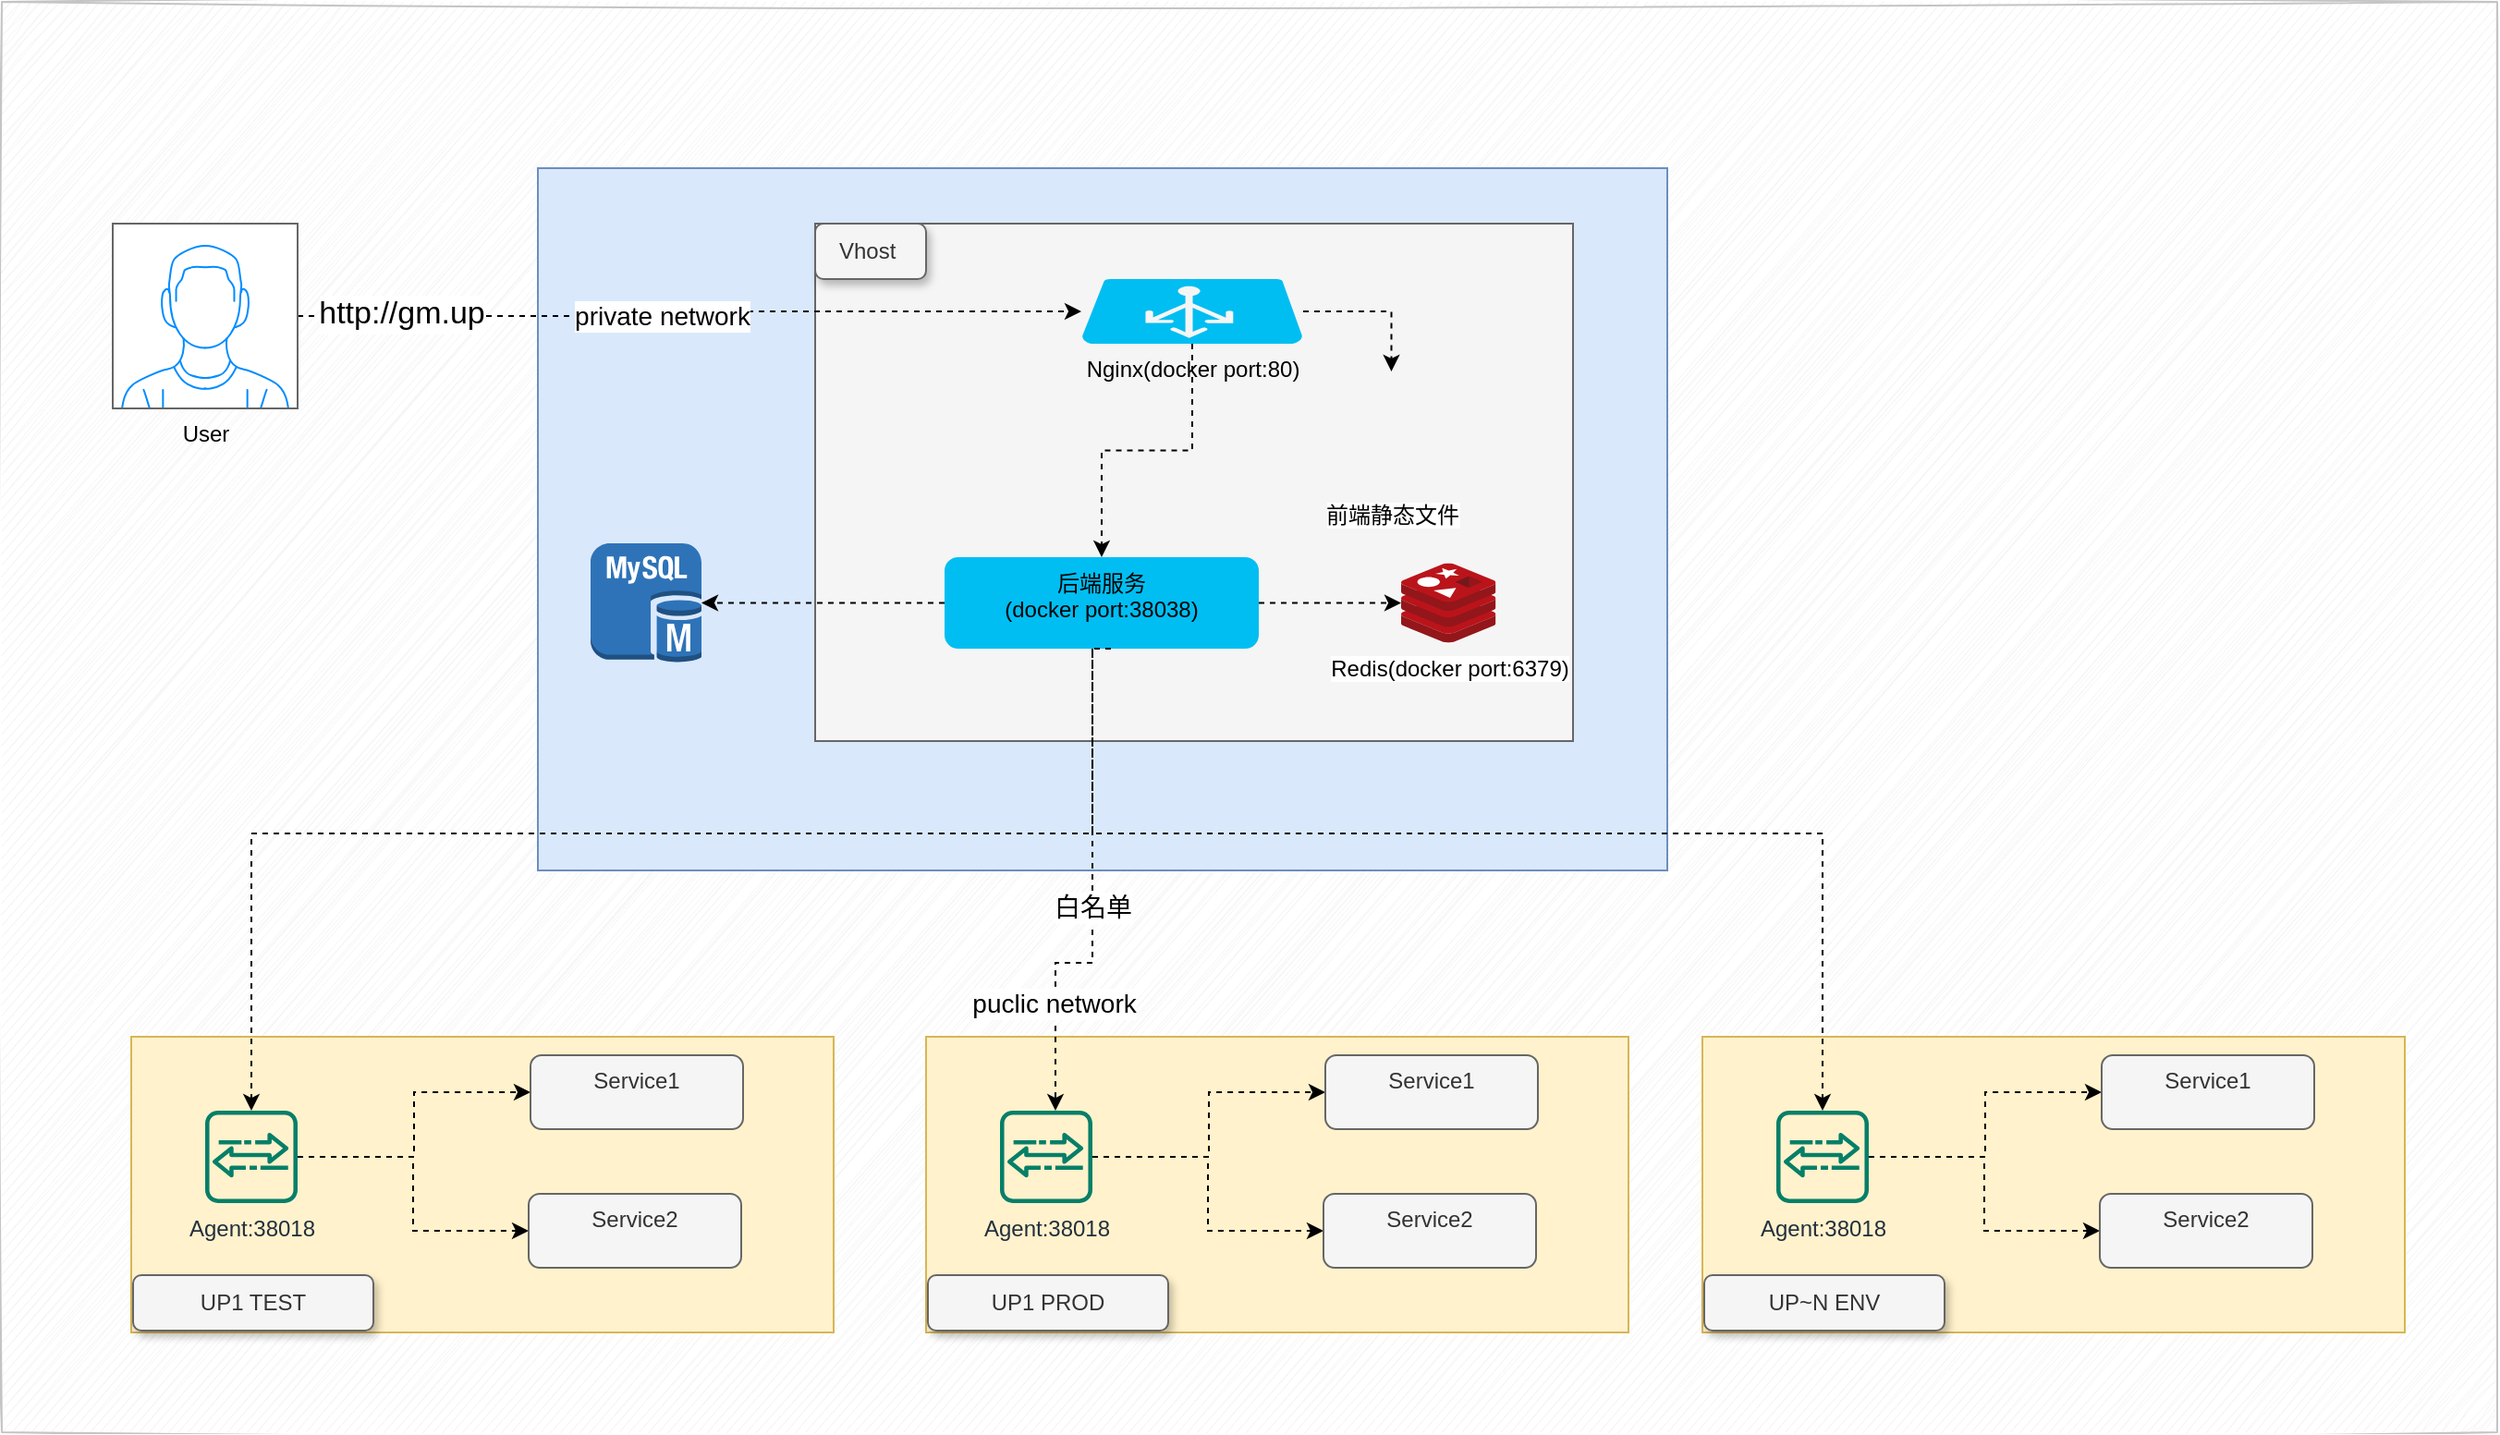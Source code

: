 <mxfile version="20.8.5" type="github">
  <diagram id="mAwPywy2Z5beJabGR0Ek" name="第 1 页">
    <mxGraphModel dx="1434" dy="1933" grid="1" gridSize="10" guides="1" tooltips="1" connect="1" arrows="1" fold="1" page="1" pageScale="1" pageWidth="827" pageHeight="1169" math="0" shadow="0">
      <root>
        <mxCell id="0" />
        <mxCell id="1" parent="0" />
        <mxCell id="RVYkzMDDN3Z4zyVPG27h-75" value="" style="rounded=0;whiteSpace=wrap;html=1;fontSize=14;fillColor=#f5f5f5;fontColor=#333333;strokeColor=#C4C4C4;sketch=1;curveFitting=1;jiggle=2;" vertex="1" parent="1">
          <mxGeometry x="70" y="-610" width="1350" height="774" as="geometry" />
        </mxCell>
        <mxCell id="RVYkzMDDN3Z4zyVPG27h-36" value="" style="rounded=0;whiteSpace=wrap;html=1;fillColor=#dae8fc;strokeColor=#6c8ebf;" vertex="1" parent="1">
          <mxGeometry x="360" y="-520" width="611" height="380" as="geometry" />
        </mxCell>
        <mxCell id="RVYkzMDDN3Z4zyVPG27h-3" value="" style="rounded=0;whiteSpace=wrap;html=1;fillColor=#f5f5f5;strokeColor=#666666;fontColor=#333333;" vertex="1" parent="1">
          <mxGeometry x="510" y="-490" width="410" height="280" as="geometry" />
        </mxCell>
        <mxCell id="RVYkzMDDN3Z4zyVPG27h-24" value="" style="edgeStyle=orthogonalEdgeStyle;rounded=0;orthogonalLoop=1;jettySize=auto;html=1;dashed=1;" edge="1" parent="1" source="RVYkzMDDN3Z4zyVPG27h-5" target="RVYkzMDDN3Z4zyVPG27h-23">
          <mxGeometry relative="1" as="geometry" />
        </mxCell>
        <mxCell id="RVYkzMDDN3Z4zyVPG27h-34" style="edgeStyle=orthogonalEdgeStyle;rounded=0;orthogonalLoop=1;jettySize=auto;html=1;dashed=1;" edge="1" parent="1" source="RVYkzMDDN3Z4zyVPG27h-5" target="RVYkzMDDN3Z4zyVPG27h-33">
          <mxGeometry relative="1" as="geometry" />
        </mxCell>
        <mxCell id="RVYkzMDDN3Z4zyVPG27h-5" value="Nginx(docker port:80)" style="verticalLabelPosition=bottom;html=1;verticalAlign=top;align=center;strokeColor=none;fillColor=#00BEF2;shape=mxgraph.azure.azure_load_balancer;shadow=0;" vertex="1" parent="1">
          <mxGeometry x="654" y="-460" width="120" height="35" as="geometry" />
        </mxCell>
        <mxCell id="RVYkzMDDN3Z4zyVPG27h-10" value="Redis(docker port:6379)" style="sketch=0;aspect=fixed;html=1;points=[];align=center;image;fontSize=12;image=img/lib/mscae/Cache_Redis_Product.svg;" vertex="1" parent="1">
          <mxGeometry x="827" y="-306.25" width="51.19" height="43" as="geometry" />
        </mxCell>
        <mxCell id="RVYkzMDDN3Z4zyVPG27h-25" style="edgeStyle=orthogonalEdgeStyle;rounded=0;orthogonalLoop=1;jettySize=auto;html=1;dashed=1;" edge="1" parent="1" source="RVYkzMDDN3Z4zyVPG27h-23" target="RVYkzMDDN3Z4zyVPG27h-10">
          <mxGeometry relative="1" as="geometry" />
        </mxCell>
        <mxCell id="RVYkzMDDN3Z4zyVPG27h-35" style="edgeStyle=orthogonalEdgeStyle;rounded=0;orthogonalLoop=1;jettySize=auto;html=1;dashed=1;" edge="1" parent="1" source="RVYkzMDDN3Z4zyVPG27h-23" target="RVYkzMDDN3Z4zyVPG27h-27">
          <mxGeometry relative="1" as="geometry" />
        </mxCell>
        <mxCell id="RVYkzMDDN3Z4zyVPG27h-23" value="&lt;div style=&quot;&quot;&gt;&lt;span style=&quot;background-color: initial;&quot;&gt;后端服务&lt;/span&gt;&lt;/div&gt;&lt;div style=&quot;&quot;&gt;(docker port:&lt;span style=&quot;background-color: initial; text-align: left;&quot;&gt;38038&lt;/span&gt;&lt;span style=&quot;background-color: initial;&quot;&gt;)&lt;/span&gt;&lt;/div&gt;" style="whiteSpace=wrap;html=1;verticalAlign=top;fillColor=#00BEF2;strokeColor=none;align=center;rounded=1;" vertex="1" parent="1">
          <mxGeometry x="580" y="-309.5" width="170" height="49.5" as="geometry" />
        </mxCell>
        <mxCell id="RVYkzMDDN3Z4zyVPG27h-26" value="Vhost&amp;nbsp;" style="text;html=1;strokeColor=#666666;fillColor=#f5f5f5;align=center;verticalAlign=middle;whiteSpace=wrap;rounded=1;fontColor=#333333;glass=0;shadow=1;" vertex="1" parent="1">
          <mxGeometry x="510" y="-490" width="60" height="30" as="geometry" />
        </mxCell>
        <mxCell id="RVYkzMDDN3Z4zyVPG27h-27" value="" style="outlineConnect=0;dashed=0;verticalLabelPosition=bottom;verticalAlign=top;align=center;html=1;shape=mxgraph.aws3.mysql_db_instance;fillColor=#2E73B8;gradientColor=none;" vertex="1" parent="1">
          <mxGeometry x="388.5" y="-317" width="60" height="64.5" as="geometry" />
        </mxCell>
        <mxCell id="RVYkzMDDN3Z4zyVPG27h-33" value="前端静态文件" style="shape=image;html=1;verticalAlign=top;verticalLabelPosition=bottom;labelBackgroundColor=#ffffff;imageAspect=0;aspect=fixed;image=https://cdn2.iconfinder.com/data/icons/boxicons-solid-vol-2/24/bxs-file-html-128.png" vertex="1" parent="1">
          <mxGeometry x="790" y="-410" width="63.5" height="63.5" as="geometry" />
        </mxCell>
        <mxCell id="RVYkzMDDN3Z4zyVPG27h-38" value="" style="rounded=0;whiteSpace=wrap;html=1;fillColor=#fff2cc;strokeColor=#d6b656;" vertex="1" parent="1">
          <mxGeometry x="140" y="-50" width="380" height="160" as="geometry" />
        </mxCell>
        <mxCell id="RVYkzMDDN3Z4zyVPG27h-39" value="UP1 TEST" style="text;html=1;strokeColor=#666666;fillColor=#f5f5f5;align=center;verticalAlign=middle;whiteSpace=wrap;rounded=1;fontColor=#333333;shadow=1;" vertex="1" parent="1">
          <mxGeometry x="141" y="79" width="130" height="30" as="geometry" />
        </mxCell>
        <mxCell id="RVYkzMDDN3Z4zyVPG27h-44" style="edgeStyle=orthogonalEdgeStyle;rounded=0;orthogonalLoop=1;jettySize=auto;html=1;dashed=1;" edge="1" parent="1" source="RVYkzMDDN3Z4zyVPG27h-40" target="RVYkzMDDN3Z4zyVPG27h-43">
          <mxGeometry relative="1" as="geometry" />
        </mxCell>
        <mxCell id="RVYkzMDDN3Z4zyVPG27h-46" style="edgeStyle=orthogonalEdgeStyle;rounded=0;orthogonalLoop=1;jettySize=auto;html=1;entryX=0;entryY=0.5;entryDx=0;entryDy=0;dashed=1;" edge="1" parent="1" source="RVYkzMDDN3Z4zyVPG27h-40" target="RVYkzMDDN3Z4zyVPG27h-45">
          <mxGeometry relative="1" as="geometry" />
        </mxCell>
        <mxCell id="RVYkzMDDN3Z4zyVPG27h-40" value="Agent:38018" style="sketch=0;outlineConnect=0;fontColor=#232F3E;gradientColor=none;fillColor=#067F68;strokeColor=none;dashed=0;verticalLabelPosition=bottom;verticalAlign=top;align=center;html=1;fontSize=12;fontStyle=0;aspect=fixed;shape=mxgraph.aws4.agent2;" vertex="1" parent="1">
          <mxGeometry x="180" y="-10" width="50" height="50" as="geometry" />
        </mxCell>
        <mxCell id="RVYkzMDDN3Z4zyVPG27h-41" style="edgeStyle=orthogonalEdgeStyle;rounded=0;orthogonalLoop=1;jettySize=auto;html=1;dashed=1;" edge="1" parent="1" source="RVYkzMDDN3Z4zyVPG27h-23" target="RVYkzMDDN3Z4zyVPG27h-40">
          <mxGeometry relative="1" as="geometry">
            <Array as="points">
              <mxPoint x="660" y="-160" />
              <mxPoint x="205" y="-160" />
            </Array>
          </mxGeometry>
        </mxCell>
        <mxCell id="RVYkzMDDN3Z4zyVPG27h-43" value="Service1" style="whiteSpace=wrap;html=1;verticalAlign=top;fillColor=#f5f5f5;strokeColor=#666666;align=center;fontColor=#333333;rounded=1;" vertex="1" parent="1">
          <mxGeometry x="356" y="-40" width="115" height="40" as="geometry" />
        </mxCell>
        <mxCell id="RVYkzMDDN3Z4zyVPG27h-45" value="Service2" style="whiteSpace=wrap;html=1;verticalAlign=top;fillColor=#f5f5f5;strokeColor=#666666;align=center;fontColor=#333333;rounded=1;" vertex="1" parent="1">
          <mxGeometry x="355" y="35" width="115" height="40" as="geometry" />
        </mxCell>
        <mxCell id="RVYkzMDDN3Z4zyVPG27h-48" value="" style="rounded=0;whiteSpace=wrap;html=1;fillColor=#fff2cc;strokeColor=#d6b656;" vertex="1" parent="1">
          <mxGeometry x="570" y="-50" width="380" height="160" as="geometry" />
        </mxCell>
        <mxCell id="RVYkzMDDN3Z4zyVPG27h-49" value="UP1 PROD" style="text;html=1;strokeColor=#666666;fillColor=#f5f5f5;align=center;verticalAlign=middle;whiteSpace=wrap;rounded=1;fontColor=#333333;shadow=1;" vertex="1" parent="1">
          <mxGeometry x="571" y="79" width="130" height="30" as="geometry" />
        </mxCell>
        <mxCell id="RVYkzMDDN3Z4zyVPG27h-50" style="edgeStyle=orthogonalEdgeStyle;rounded=0;orthogonalLoop=1;jettySize=auto;html=1;dashed=1;" edge="1" parent="1" source="RVYkzMDDN3Z4zyVPG27h-52" target="RVYkzMDDN3Z4zyVPG27h-53">
          <mxGeometry relative="1" as="geometry" />
        </mxCell>
        <mxCell id="RVYkzMDDN3Z4zyVPG27h-51" style="edgeStyle=orthogonalEdgeStyle;rounded=0;orthogonalLoop=1;jettySize=auto;html=1;entryX=0;entryY=0.5;entryDx=0;entryDy=0;dashed=1;" edge="1" parent="1" source="RVYkzMDDN3Z4zyVPG27h-52" target="RVYkzMDDN3Z4zyVPG27h-54">
          <mxGeometry relative="1" as="geometry" />
        </mxCell>
        <mxCell id="RVYkzMDDN3Z4zyVPG27h-52" value="Agent:38018" style="sketch=0;outlineConnect=0;fontColor=#232F3E;gradientColor=none;fillColor=#067F68;strokeColor=none;dashed=0;verticalLabelPosition=bottom;verticalAlign=top;align=center;html=1;fontSize=12;fontStyle=0;aspect=fixed;shape=mxgraph.aws4.agent2;" vertex="1" parent="1">
          <mxGeometry x="610" y="-10" width="50" height="50" as="geometry" />
        </mxCell>
        <mxCell id="RVYkzMDDN3Z4zyVPG27h-53" value="Service1" style="whiteSpace=wrap;html=1;verticalAlign=top;fillColor=#f5f5f5;strokeColor=#666666;align=center;fontColor=#333333;rounded=1;" vertex="1" parent="1">
          <mxGeometry x="786" y="-40" width="115" height="40" as="geometry" />
        </mxCell>
        <mxCell id="RVYkzMDDN3Z4zyVPG27h-54" value="Service2" style="whiteSpace=wrap;html=1;verticalAlign=top;fillColor=#f5f5f5;strokeColor=#666666;align=center;fontColor=#333333;rounded=1;" vertex="1" parent="1">
          <mxGeometry x="785" y="35" width="115" height="40" as="geometry" />
        </mxCell>
        <mxCell id="RVYkzMDDN3Z4zyVPG27h-55" value="" style="rounded=0;whiteSpace=wrap;html=1;fillColor=#fff2cc;strokeColor=#d6b656;" vertex="1" parent="1">
          <mxGeometry x="990" y="-50" width="380" height="160" as="geometry" />
        </mxCell>
        <mxCell id="RVYkzMDDN3Z4zyVPG27h-56" value="UP~N ENV" style="text;html=1;strokeColor=#666666;fillColor=#f5f5f5;align=center;verticalAlign=middle;whiteSpace=wrap;rounded=1;fontColor=#333333;shadow=1;" vertex="1" parent="1">
          <mxGeometry x="991" y="79" width="130" height="30" as="geometry" />
        </mxCell>
        <mxCell id="RVYkzMDDN3Z4zyVPG27h-57" style="edgeStyle=orthogonalEdgeStyle;rounded=0;orthogonalLoop=1;jettySize=auto;html=1;dashed=1;" edge="1" parent="1" source="RVYkzMDDN3Z4zyVPG27h-59" target="RVYkzMDDN3Z4zyVPG27h-60">
          <mxGeometry relative="1" as="geometry" />
        </mxCell>
        <mxCell id="RVYkzMDDN3Z4zyVPG27h-58" style="edgeStyle=orthogonalEdgeStyle;rounded=0;orthogonalLoop=1;jettySize=auto;html=1;entryX=0;entryY=0.5;entryDx=0;entryDy=0;dashed=1;" edge="1" parent="1" source="RVYkzMDDN3Z4zyVPG27h-59" target="RVYkzMDDN3Z4zyVPG27h-61">
          <mxGeometry relative="1" as="geometry" />
        </mxCell>
        <mxCell id="RVYkzMDDN3Z4zyVPG27h-59" value="Agent:38018" style="sketch=0;outlineConnect=0;fontColor=#232F3E;gradientColor=none;fillColor=#067F68;strokeColor=none;dashed=0;verticalLabelPosition=bottom;verticalAlign=top;align=center;html=1;fontSize=12;fontStyle=0;aspect=fixed;shape=mxgraph.aws4.agent2;" vertex="1" parent="1">
          <mxGeometry x="1030" y="-10" width="50" height="50" as="geometry" />
        </mxCell>
        <mxCell id="RVYkzMDDN3Z4zyVPG27h-60" value="Service1" style="whiteSpace=wrap;html=1;verticalAlign=top;fillColor=#f5f5f5;strokeColor=#666666;align=center;fontColor=#333333;rounded=1;" vertex="1" parent="1">
          <mxGeometry x="1206" y="-40" width="115" height="40" as="geometry" />
        </mxCell>
        <mxCell id="RVYkzMDDN3Z4zyVPG27h-61" value="Service2" style="whiteSpace=wrap;html=1;verticalAlign=top;fillColor=#f5f5f5;strokeColor=#666666;align=center;fontColor=#333333;rounded=1;" vertex="1" parent="1">
          <mxGeometry x="1205" y="35" width="115" height="40" as="geometry" />
        </mxCell>
        <mxCell id="RVYkzMDDN3Z4zyVPG27h-63" style="edgeStyle=orthogonalEdgeStyle;rounded=0;orthogonalLoop=1;jettySize=auto;html=1;dashed=1;" edge="1" parent="1">
          <mxGeometry relative="1" as="geometry">
            <mxPoint x="670" y="-260" as="sourcePoint" />
            <mxPoint x="640" y="-9.965" as="targetPoint" />
            <Array as="points">
              <mxPoint x="660" y="-260" />
              <mxPoint x="660" y="-90" />
              <mxPoint x="640" y="-90" />
            </Array>
          </mxGeometry>
        </mxCell>
        <mxCell id="RVYkzMDDN3Z4zyVPG27h-72" value="puclic network" style="edgeLabel;html=1;align=center;verticalAlign=middle;resizable=0;points=[];fontSize=14;" vertex="1" connectable="0" parent="RVYkzMDDN3Z4zyVPG27h-63">
          <mxGeometry x="0.586" y="-1" relative="1" as="geometry">
            <mxPoint as="offset" />
          </mxGeometry>
        </mxCell>
        <mxCell id="RVYkzMDDN3Z4zyVPG27h-65" style="edgeStyle=orthogonalEdgeStyle;rounded=0;orthogonalLoop=1;jettySize=auto;html=1;dashed=1;" edge="1" parent="1" source="RVYkzMDDN3Z4zyVPG27h-23" target="RVYkzMDDN3Z4zyVPG27h-59">
          <mxGeometry relative="1" as="geometry">
            <Array as="points">
              <mxPoint x="660" y="-160" />
              <mxPoint x="1055" y="-160" />
            </Array>
          </mxGeometry>
        </mxCell>
        <mxCell id="RVYkzMDDN3Z4zyVPG27h-77" value="白名单" style="edgeLabel;html=1;align=center;verticalAlign=middle;resizable=0;points=[];fontSize=14;" vertex="1" connectable="0" parent="RVYkzMDDN3Z4zyVPG27h-65">
          <mxGeometry x="-0.702" y="4" relative="1" as="geometry">
            <mxPoint x="-4" y="44" as="offset" />
          </mxGeometry>
        </mxCell>
        <mxCell id="RVYkzMDDN3Z4zyVPG27h-69" style="edgeStyle=orthogonalEdgeStyle;rounded=0;orthogonalLoop=1;jettySize=auto;html=1;dashed=1;" edge="1" parent="1" source="RVYkzMDDN3Z4zyVPG27h-68" target="RVYkzMDDN3Z4zyVPG27h-5">
          <mxGeometry relative="1" as="geometry" />
        </mxCell>
        <mxCell id="RVYkzMDDN3Z4zyVPG27h-70" value="http://gm.up" style="edgeLabel;html=1;align=center;verticalAlign=middle;resizable=0;points=[];fontSize=17;" vertex="1" connectable="0" parent="RVYkzMDDN3Z4zyVPG27h-69">
          <mxGeometry x="-0.692" y="-1" relative="1" as="geometry">
            <mxPoint x="-10" y="-2" as="offset" />
          </mxGeometry>
        </mxCell>
        <mxCell id="RVYkzMDDN3Z4zyVPG27h-73" value="private network" style="edgeLabel;html=1;align=center;verticalAlign=middle;resizable=0;points=[];fontSize=14;" vertex="1" connectable="0" parent="RVYkzMDDN3Z4zyVPG27h-69">
          <mxGeometry x="-0.24" relative="1" as="geometry">
            <mxPoint x="35" as="offset" />
          </mxGeometry>
        </mxCell>
        <mxCell id="RVYkzMDDN3Z4zyVPG27h-68" value="User" style="verticalLabelPosition=bottom;shadow=0;dashed=0;align=center;html=1;verticalAlign=top;strokeWidth=1;shape=mxgraph.mockup.containers.userMale;strokeColor=#666666;strokeColor2=#008cff;" vertex="1" parent="1">
          <mxGeometry x="130" y="-490" width="100" height="100" as="geometry" />
        </mxCell>
      </root>
    </mxGraphModel>
  </diagram>
</mxfile>
